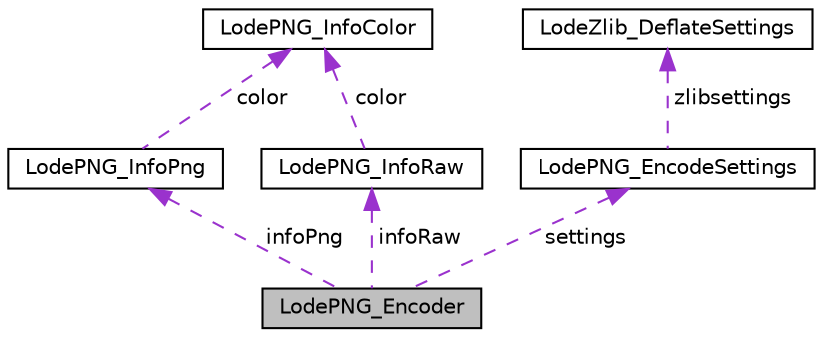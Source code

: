digraph "LodePNG_Encoder"
{
 // INTERACTIVE_SVG=YES
  edge [fontname="Helvetica",fontsize="10",labelfontname="Helvetica",labelfontsize="10"];
  node [fontname="Helvetica",fontsize="10",shape=record];
  Node1 [label="LodePNG_Encoder",height=0.2,width=0.4,color="black", fillcolor="grey75", style="filled", fontcolor="black"];
  Node2 -> Node1 [dir="back",color="darkorchid3",fontsize="10",style="dashed",label=" infoPng" ,fontname="Helvetica"];
  Node2 [label="LodePNG_InfoPng",height=0.2,width=0.4,color="black", fillcolor="white", style="filled",URL="$d7/d1e/struct_lode_p_n_g___info_png.html"];
  Node3 -> Node2 [dir="back",color="darkorchid3",fontsize="10",style="dashed",label=" color" ,fontname="Helvetica"];
  Node3 [label="LodePNG_InfoColor",height=0.2,width=0.4,color="black", fillcolor="white", style="filled",URL="$d5/d0f/struct_lode_p_n_g___info_color.html"];
  Node4 -> Node1 [dir="back",color="darkorchid3",fontsize="10",style="dashed",label=" settings" ,fontname="Helvetica"];
  Node4 [label="LodePNG_EncodeSettings",height=0.2,width=0.4,color="black", fillcolor="white", style="filled",URL="$da/da3/struct_lode_p_n_g___encode_settings.html"];
  Node5 -> Node4 [dir="back",color="darkorchid3",fontsize="10",style="dashed",label=" zlibsettings" ,fontname="Helvetica"];
  Node5 [label="LodeZlib_DeflateSettings",height=0.2,width=0.4,color="black", fillcolor="white", style="filled",URL="$dc/dc3/struct_lode_zlib___deflate_settings.html"];
  Node6 -> Node1 [dir="back",color="darkorchid3",fontsize="10",style="dashed",label=" infoRaw" ,fontname="Helvetica"];
  Node6 [label="LodePNG_InfoRaw",height=0.2,width=0.4,color="black", fillcolor="white", style="filled",URL="$d3/d36/struct_lode_p_n_g___info_raw.html"];
  Node3 -> Node6 [dir="back",color="darkorchid3",fontsize="10",style="dashed",label=" color" ,fontname="Helvetica"];
}
